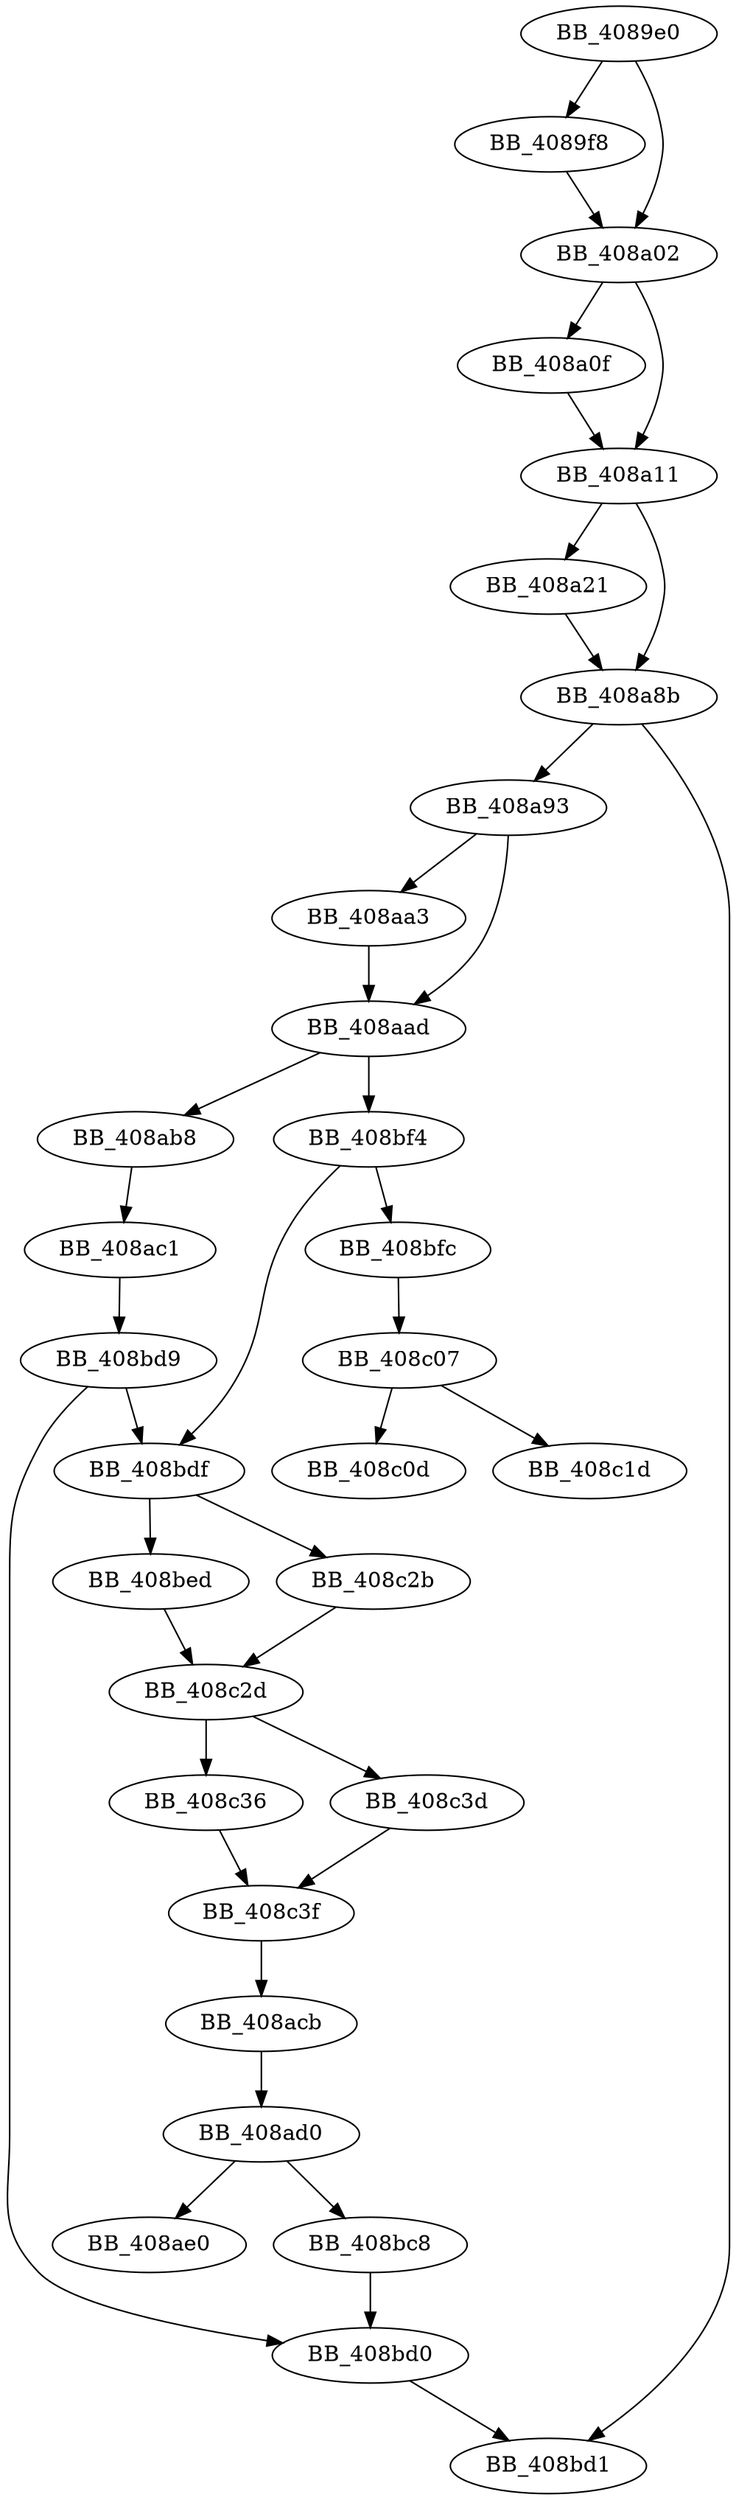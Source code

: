 DiGraph sub_4089E0{
BB_4089e0->BB_4089f8
BB_4089e0->BB_408a02
BB_4089f8->BB_408a02
BB_408a02->BB_408a0f
BB_408a02->BB_408a11
BB_408a0f->BB_408a11
BB_408a11->BB_408a21
BB_408a11->BB_408a8b
BB_408a21->BB_408a8b
BB_408a8b->BB_408a93
BB_408a8b->BB_408bd1
BB_408a93->BB_408aa3
BB_408a93->BB_408aad
BB_408aa3->BB_408aad
BB_408aad->BB_408ab8
BB_408aad->BB_408bf4
BB_408ab8->BB_408ac1
BB_408ac1->BB_408bd9
BB_408acb->BB_408ad0
BB_408ad0->BB_408ae0
BB_408ad0->BB_408bc8
BB_408bc8->BB_408bd0
BB_408bd0->BB_408bd1
BB_408bd9->BB_408bd0
BB_408bd9->BB_408bdf
BB_408bdf->BB_408bed
BB_408bdf->BB_408c2b
BB_408bed->BB_408c2d
BB_408bf4->BB_408bdf
BB_408bf4->BB_408bfc
BB_408bfc->BB_408c07
BB_408c07->BB_408c0d
BB_408c07->BB_408c1d
BB_408c2b->BB_408c2d
BB_408c2d->BB_408c36
BB_408c2d->BB_408c3d
BB_408c36->BB_408c3f
BB_408c3d->BB_408c3f
BB_408c3f->BB_408acb
}
